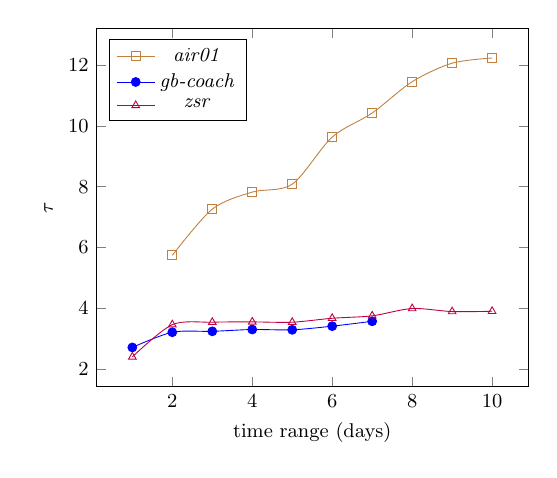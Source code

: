\tikzstyle{textstyle}=[font=\fontsize{9}{9}\selectfont]
\begin{tikzpicture}[textstyle, scale=0.8]
    \begin{axis}[
        xlabel={time range (days)},
        ylabel={$\tau$},
		legend pos=north west
        ]
        
    \addplot[smooth,mark=square,brown] plot coordinates {
        (2,5.74)
        (3,7.26)
        (4,7.82)
        (5,8.08)
        (6,9.63)
        (7,10.42)
        (8,11.45)
        (9,12.06)
        (10,12.23)
    };
    \addlegendentry{\textit{air01}}
    
    \addplot[smooth,mark=*,blue] plot coordinates {
		(1,2.71)
		(2,3.21)
		(3,3.24)
		(4,3.30)
		(5,3.29)
		(6,3.41)
		(7,3.57)
    };
    \addlegendentry{\textit{gb-coach}}

    \addplot[smooth,color=purple,mark=triangle] plot coordinates {
		(1,2.4)
        (2,3.46)
        (3,3.54)
        (4,3.55)
        (5,3.54)
        (6,3.67)
        (7,3.75)
        (8,3.99)
        (9,3.89)
        (10,3.9)
    };
    \addlegendentry{\textit{zsr}}
    
    \end{axis}
\end{tikzpicture}